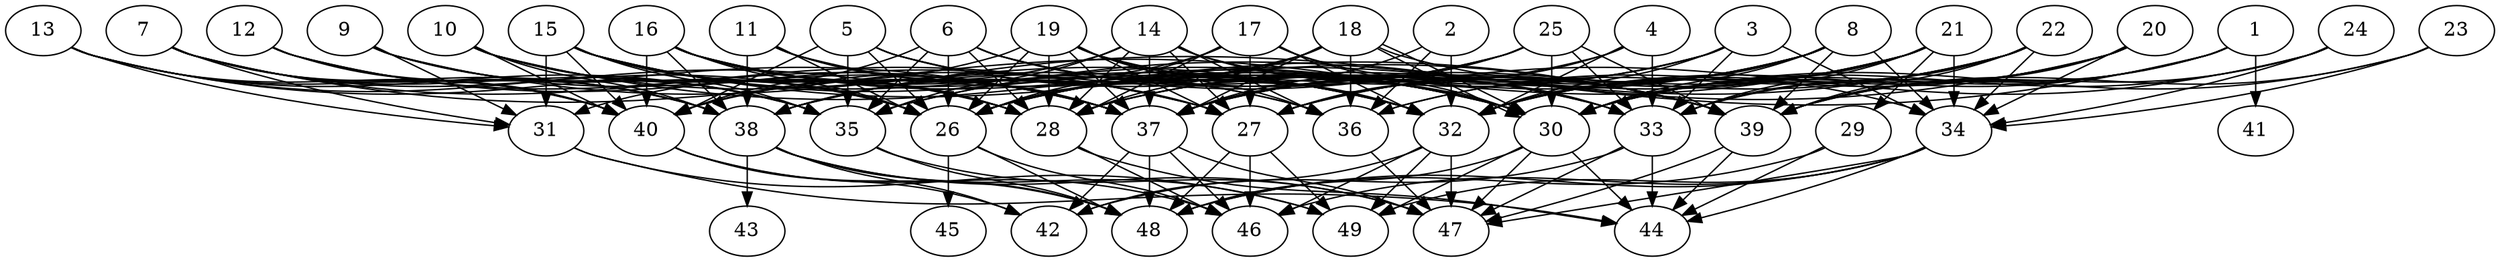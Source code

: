 // DAG (tier=3-complex, mode=compute, n=49, ccr=0.488, fat=0.822, density=0.615, regular=0.314, jump=0.339, mindata=1048576, maxdata=16777216)
// DAG automatically generated by daggen at Sun Aug 24 16:33:34 2025
// /home/ermia/Project/Environments/daggen/bin/daggen --dot --ccr 0.488 --fat 0.822 --regular 0.314 --density 0.615 --jump 0.339 --mindata 1048576 --maxdata 16777216 -n 49 
digraph G {
  1 [size="2011213625348684544", alpha="0.12", expect_size="1005606812674342272"]
  1 -> 30 [size ="795316953546752"]
  1 -> 32 [size ="795316953546752"]
  1 -> 33 [size ="795316953546752"]
  1 -> 38 [size ="795316953546752"]
  1 -> 39 [size ="795316953546752"]
  1 -> 41 [size ="795316953546752"]
  2 [size="61131693759819415552", alpha="0.19", expect_size="30565846879909707776"]
  2 -> 32 [size ="124146440732672"]
  2 -> 36 [size ="124146440732672"]
  2 -> 37 [size ="124146440732672"]
  3 [size="1981483691170136", alpha="0.18", expect_size="990741845585068"]
  3 -> 26 [size ="43875515236352"]
  3 -> 28 [size ="43875515236352"]
  3 -> 32 [size ="43875515236352"]
  3 -> 33 [size ="43875515236352"]
  3 -> 34 [size ="43875515236352"]
  3 -> 37 [size ="43875515236352"]
  4 [size="54666289788862096", alpha="0.00", expect_size="27333144894431048"]
  4 -> 26 [size ="1083308997869568"]
  4 -> 27 [size ="1083308997869568"]
  4 -> 32 [size ="1083308997869568"]
  4 -> 33 [size ="1083308997869568"]
  5 [size="232343336460821184", alpha="0.10", expect_size="116171668230410592"]
  5 -> 26 [size ="119542906880000"]
  5 -> 30 [size ="119542906880000"]
  5 -> 32 [size ="119542906880000"]
  5 -> 33 [size ="119542906880000"]
  5 -> 35 [size ="119542906880000"]
  5 -> 40 [size ="119542906880000"]
  6 [size="132062300186266496", alpha="0.00", expect_size="66031150093133248"]
  6 -> 26 [size ="233949561356288"]
  6 -> 28 [size ="233949561356288"]
  6 -> 32 [size ="233949561356288"]
  6 -> 33 [size ="233949561356288"]
  6 -> 35 [size ="233949561356288"]
  6 -> 39 [size ="233949561356288"]
  6 -> 40 [size ="233949561356288"]
  7 [size="985440833548916359168", alpha="0.18", expect_size="492720416774458179584"]
  7 -> 26 [size ="792216146542592"]
  7 -> 27 [size ="792216146542592"]
  7 -> 30 [size ="792216146542592"]
  7 -> 31 [size ="792216146542592"]
  7 -> 35 [size ="792216146542592"]
  7 -> 38 [size ="792216146542592"]
  7 -> 40 [size ="792216146542592"]
  8 [size="27008878157863800", alpha="0.10", expect_size="13504439078931900"]
  8 -> 26 [size ="2063758838988800"]
  8 -> 27 [size ="2063758838988800"]
  8 -> 28 [size ="2063758838988800"]
  8 -> 30 [size ="2063758838988800"]
  8 -> 32 [size ="2063758838988800"]
  8 -> 34 [size ="2063758838988800"]
  8 -> 37 [size ="2063758838988800"]
  8 -> 39 [size ="2063758838988800"]
  9 [size="19047044206815012", alpha="0.02", expect_size="9523522103407506"]
  9 -> 26 [size ="1923341417971712"]
  9 -> 31 [size ="1923341417971712"]
  9 -> 32 [size ="1923341417971712"]
  9 -> 35 [size ="1923341417971712"]
  9 -> 37 [size ="1923341417971712"]
  10 [size="957717541362360909824", alpha="0.13", expect_size="478858770681180454912"]
  10 -> 26 [size ="777287377092608"]
  10 -> 28 [size ="777287377092608"]
  10 -> 36 [size ="777287377092608"]
  10 -> 38 [size ="777287377092608"]
  10 -> 39 [size ="777287377092608"]
  10 -> 40 [size ="777287377092608"]
  11 [size="3451219016063249", alpha="0.20", expect_size="1725609508031624"]
  11 -> 26 [size ="284239937404928"]
  11 -> 27 [size ="284239937404928"]
  11 -> 30 [size ="284239937404928"]
  11 -> 37 [size ="284239937404928"]
  11 -> 38 [size ="284239937404928"]
  12 [size="699158209472584064", alpha="0.00", expect_size="349579104736292032"]
  12 -> 27 [size ="1598915962994688"]
  12 -> 37 [size ="1598915962994688"]
  12 -> 38 [size ="1598915962994688"]
  12 -> 40 [size ="1598915962994688"]
  13 [size="1566224168273003413504", alpha="0.19", expect_size="783112084136501706752"]
  13 -> 28 [size ="1078928340942848"]
  13 -> 31 [size ="1078928340942848"]
  13 -> 35 [size ="1078928340942848"]
  13 -> 37 [size ="1078928340942848"]
  13 -> 38 [size ="1078928340942848"]
  13 -> 40 [size ="1078928340942848"]
  14 [size="417189057436321841152", alpha="0.19", expect_size="208594528718160920576"]
  14 -> 27 [size ="446661574787072"]
  14 -> 28 [size ="446661574787072"]
  14 -> 30 [size ="446661574787072"]
  14 -> 35 [size ="446661574787072"]
  14 -> 36 [size ="446661574787072"]
  14 -> 37 [size ="446661574787072"]
  14 -> 39 [size ="446661574787072"]
  14 -> 40 [size ="446661574787072"]
  15 [size="37313252143566120", alpha="0.10", expect_size="18656626071783060"]
  15 -> 26 [size ="708623307112448"]
  15 -> 28 [size ="708623307112448"]
  15 -> 30 [size ="708623307112448"]
  15 -> 31 [size ="708623307112448"]
  15 -> 32 [size ="708623307112448"]
  15 -> 35 [size ="708623307112448"]
  15 -> 37 [size ="708623307112448"]
  15 -> 39 [size ="708623307112448"]
  15 -> 40 [size ="708623307112448"]
  16 [size="110617477908549248", alpha="0.16", expect_size="55308738954274624"]
  16 -> 26 [size ="1804564810432512"]
  16 -> 28 [size ="1804564810432512"]
  16 -> 30 [size ="1804564810432512"]
  16 -> 32 [size ="1804564810432512"]
  16 -> 36 [size ="1804564810432512"]
  16 -> 37 [size ="1804564810432512"]
  16 -> 38 [size ="1804564810432512"]
  16 -> 40 [size ="1804564810432512"]
  17 [size="1527008181291708416", alpha="0.11", expect_size="763504090645854208"]
  17 -> 26 [size ="2192003878092800"]
  17 -> 27 [size ="2192003878092800"]
  17 -> 28 [size ="2192003878092800"]
  17 -> 30 [size ="2192003878092800"]
  17 -> 32 [size ="2192003878092800"]
  17 -> 33 [size ="2192003878092800"]
  17 -> 38 [size ="2192003878092800"]
  18 [size="2240208915598774632448", alpha="0.02", expect_size="1120104457799387316224"]
  18 -> 26 [size ="1369669130780672"]
  18 -> 28 [size ="1369669130780672"]
  18 -> 30 [size ="1369669130780672"]
  18 -> 30 [size ="1369669130780672"]
  18 -> 34 [size ="1369669130780672"]
  18 -> 36 [size ="1369669130780672"]
  18 -> 37 [size ="1369669130780672"]
  18 -> 38 [size ="1369669130780672"]
  19 [size="5350119333311807488", alpha="0.18", expect_size="2675059666655903744"]
  19 -> 26 [size ="24471784128512"]
  19 -> 27 [size ="24471784128512"]
  19 -> 28 [size ="24471784128512"]
  19 -> 31 [size ="24471784128512"]
  19 -> 32 [size ="24471784128512"]
  19 -> 36 [size ="24471784128512"]
  19 -> 37 [size ="24471784128512"]
  19 -> 39 [size ="24471784128512"]
  20 [size="2226561944838673006592", alpha="0.09", expect_size="1113280972419336503296"]
  20 -> 30 [size ="1364100940562432"]
  20 -> 32 [size ="1364100940562432"]
  20 -> 34 [size ="1364100940562432"]
  20 -> 35 [size ="1364100940562432"]
  20 -> 36 [size ="1364100940562432"]
  20 -> 39 [size ="1364100940562432"]
  21 [size="366874710850932834304", alpha="0.16", expect_size="183437355425466417152"]
  21 -> 27 [size ="409985506869248"]
  21 -> 28 [size ="409985506869248"]
  21 -> 29 [size ="409985506869248"]
  21 -> 30 [size ="409985506869248"]
  21 -> 33 [size ="409985506869248"]
  21 -> 34 [size ="409985506869248"]
  21 -> 35 [size ="409985506869248"]
  21 -> 37 [size ="409985506869248"]
  22 [size="790348855972814913536", alpha="0.01", expect_size="395174427986407456768"]
  22 -> 26 [size ="683863156195328"]
  22 -> 32 [size ="683863156195328"]
  22 -> 33 [size ="683863156195328"]
  22 -> 34 [size ="683863156195328"]
  22 -> 36 [size ="683863156195328"]
  22 -> 37 [size ="683863156195328"]
  22 -> 39 [size ="683863156195328"]
  23 [size="41498785055175081984", alpha="0.01", expect_size="20749392527587540992"]
  23 -> 30 [size ="95891528613888"]
  23 -> 34 [size ="95891528613888"]
  23 -> 39 [size ="95891528613888"]
  24 [size="1213047180609191936000", alpha="0.12", expect_size="606523590304595968000"]
  24 -> 27 [size ="909930974412800"]
  24 -> 30 [size ="909930974412800"]
  24 -> 34 [size ="909930974412800"]
  24 -> 39 [size ="909930974412800"]
  25 [size="2502342444262350336", alpha="0.09", expect_size="1251171222131175168"]
  25 -> 30 [size ="1055651992174592"]
  25 -> 33 [size ="1055651992174592"]
  25 -> 37 [size ="1055651992174592"]
  25 -> 38 [size ="1055651992174592"]
  25 -> 39 [size ="1055651992174592"]
  25 -> 40 [size ="1055651992174592"]
  26 [size="1572798950575227648", alpha="0.15", expect_size="786399475287613824"]
  26 -> 45 [size ="1256350445207552"]
  26 -> 46 [size ="1256350445207552"]
  26 -> 48 [size ="1256350445207552"]
  27 [size="65130385323218704", alpha="0.17", expect_size="32565192661609352"]
  27 -> 46 [size ="38740277854208"]
  27 -> 48 [size ="38740277854208"]
  27 -> 49 [size ="38740277854208"]
  28 [size="1327587816012605554688", alpha="0.00", expect_size="663793908006302777344"]
  28 -> 44 [size ="966344900083712"]
  28 -> 46 [size ="966344900083712"]
  29 [size="3830627592671592448000", alpha="0.09", expect_size="1915313796335796224000"]
  29 -> 44 [size ="1958558774067200"]
  29 -> 48 [size ="1958558774067200"]
  30 [size="20520561846405168", alpha="0.03", expect_size="10260280923202584"]
  30 -> 44 [size ="12363096915968"]
  30 -> 47 [size ="12363096915968"]
  30 -> 48 [size ="12363096915968"]
  30 -> 49 [size ="12363096915968"]
  31 [size="2032530519409587", alpha="0.17", expect_size="1016265259704793"]
  31 -> 44 [size ="196914393907200"]
  31 -> 49 [size ="196914393907200"]
  32 [size="1094816181220540416000", alpha="0.05", expect_size="547408090610270208000"]
  32 -> 42 [size ="849801432268800"]
  32 -> 46 [size ="849801432268800"]
  32 -> 47 [size ="849801432268800"]
  32 -> 49 [size ="849801432268800"]
  33 [size="64217520596986336", alpha="0.11", expect_size="32108760298493168"]
  33 -> 42 [size ="1542898583601152"]
  33 -> 44 [size ="1542898583601152"]
  33 -> 47 [size ="1542898583601152"]
  34 [size="1745345264589219072", alpha="0.00", expect_size="872672632294609536"]
  34 -> 44 [size ="1971911961608192"]
  34 -> 46 [size ="1971911961608192"]
  34 -> 47 [size ="1971911961608192"]
  34 -> 48 [size ="1971911961608192"]
  34 -> 49 [size ="1971911961608192"]
  35 [size="2176653344039222902784", alpha="0.08", expect_size="1088326672019611451392"]
  35 -> 47 [size ="1343639716364288"]
  35 -> 48 [size ="1343639716364288"]
  36 [size="440654692956139712", alpha="0.09", expect_size="220327346478069856"]
  36 -> 47 [size ="662820165255168"]
  37 [size="28774662064585052", alpha="0.16", expect_size="14387331032292526"]
  37 -> 42 [size ="1386226070323200"]
  37 -> 46 [size ="1386226070323200"]
  37 -> 47 [size ="1386226070323200"]
  37 -> 48 [size ="1386226070323200"]
  38 [size="46268220255820872", alpha="0.01", expect_size="23134110127910436"]
  38 -> 42 [size ="1545174748495872"]
  38 -> 43 [size ="1545174748495872"]
  38 -> 47 [size ="1545174748495872"]
  38 -> 48 [size ="1545174748495872"]
  38 -> 49 [size ="1545174748495872"]
  39 [size="8283311172532937", alpha="0.00", expect_size="4141655586266468"]
  39 -> 44 [size ="494651391868928"]
  39 -> 47 [size ="494651391868928"]
  40 [size="85072535053402112000", alpha="0.01", expect_size="42536267526701056000"]
  40 -> 42 [size ="154744861491200"]
  40 -> 46 [size ="154744861491200"]
  40 -> 48 [size ="154744861491200"]
  41 [size="4509475458423189405696", alpha="0.18", expect_size="2254737729211594702848"]
  42 [size="5076772198401072", alpha="0.18", expect_size="2538386099200536"]
  43 [size="4184312554094614528", alpha="0.08", expect_size="2092156277047307264"]
  44 [size="3953889031632951808", alpha="0.13", expect_size="1976944515816475904"]
  45 [size="3829123616405819752448", alpha="0.15", expect_size="1914561808202909876224"]
  46 [size="70905070902603160", alpha="0.11", expect_size="35452535451301580"]
  47 [size="1626993527444529408", alpha="0.15", expect_size="813496763722264704"]
  48 [size="161966397764688800", alpha="0.02", expect_size="80983198882344400"]
  49 [size="40028318512883208", alpha="0.19", expect_size="20014159256441604"]
}